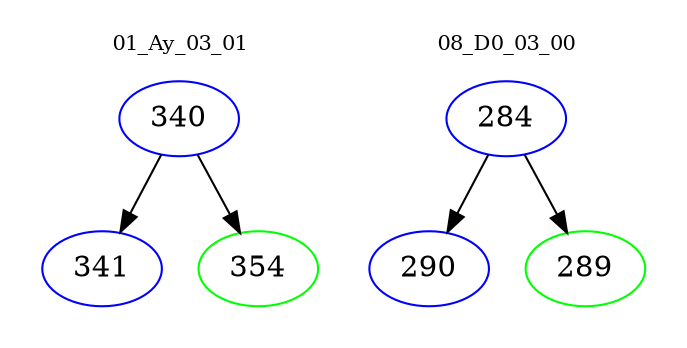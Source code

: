 digraph{
subgraph cluster_0 {
color = white
label = "01_Ay_03_01";
fontsize=10;
T0_340 [label="340", color="blue"]
T0_340 -> T0_341 [color="black"]
T0_341 [label="341", color="blue"]
T0_340 -> T0_354 [color="black"]
T0_354 [label="354", color="green"]
}
subgraph cluster_1 {
color = white
label = "08_D0_03_00";
fontsize=10;
T1_284 [label="284", color="blue"]
T1_284 -> T1_290 [color="black"]
T1_290 [label="290", color="blue"]
T1_284 -> T1_289 [color="black"]
T1_289 [label="289", color="green"]
}
}
